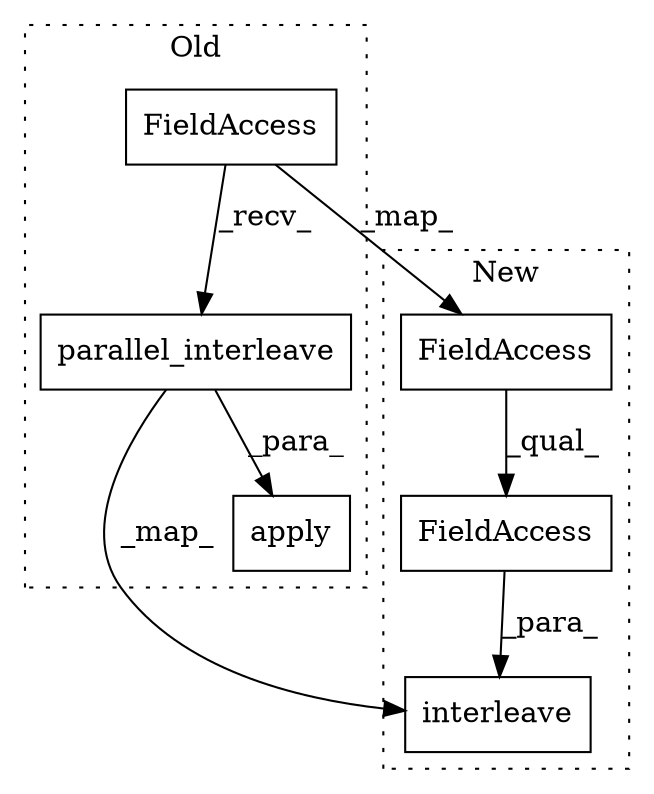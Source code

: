 digraph G {
subgraph cluster0 {
1 [label="parallel_interleave" a="32" s="9523,9577" l="20,1" shape="box"];
3 [label="apply" a="32" s="9488,9578" l="6,1" shape="box"];
6 [label="FieldAccess" a="22" s="9494" l="28" shape="box"];
label = "Old";
style="dotted";
}
subgraph cluster1 {
2 [label="interleave" a="32" s="9487,9570" l="11,1" shape="box"];
4 [label="FieldAccess" a="22" s="9533" l="37" shape="box"];
5 [label="FieldAccess" a="22" s="9533" l="28" shape="box"];
label = "New";
style="dotted";
}
1 -> 3 [label="_para_"];
1 -> 2 [label="_map_"];
4 -> 2 [label="_para_"];
5 -> 4 [label="_qual_"];
6 -> 1 [label="_recv_"];
6 -> 5 [label="_map_"];
}